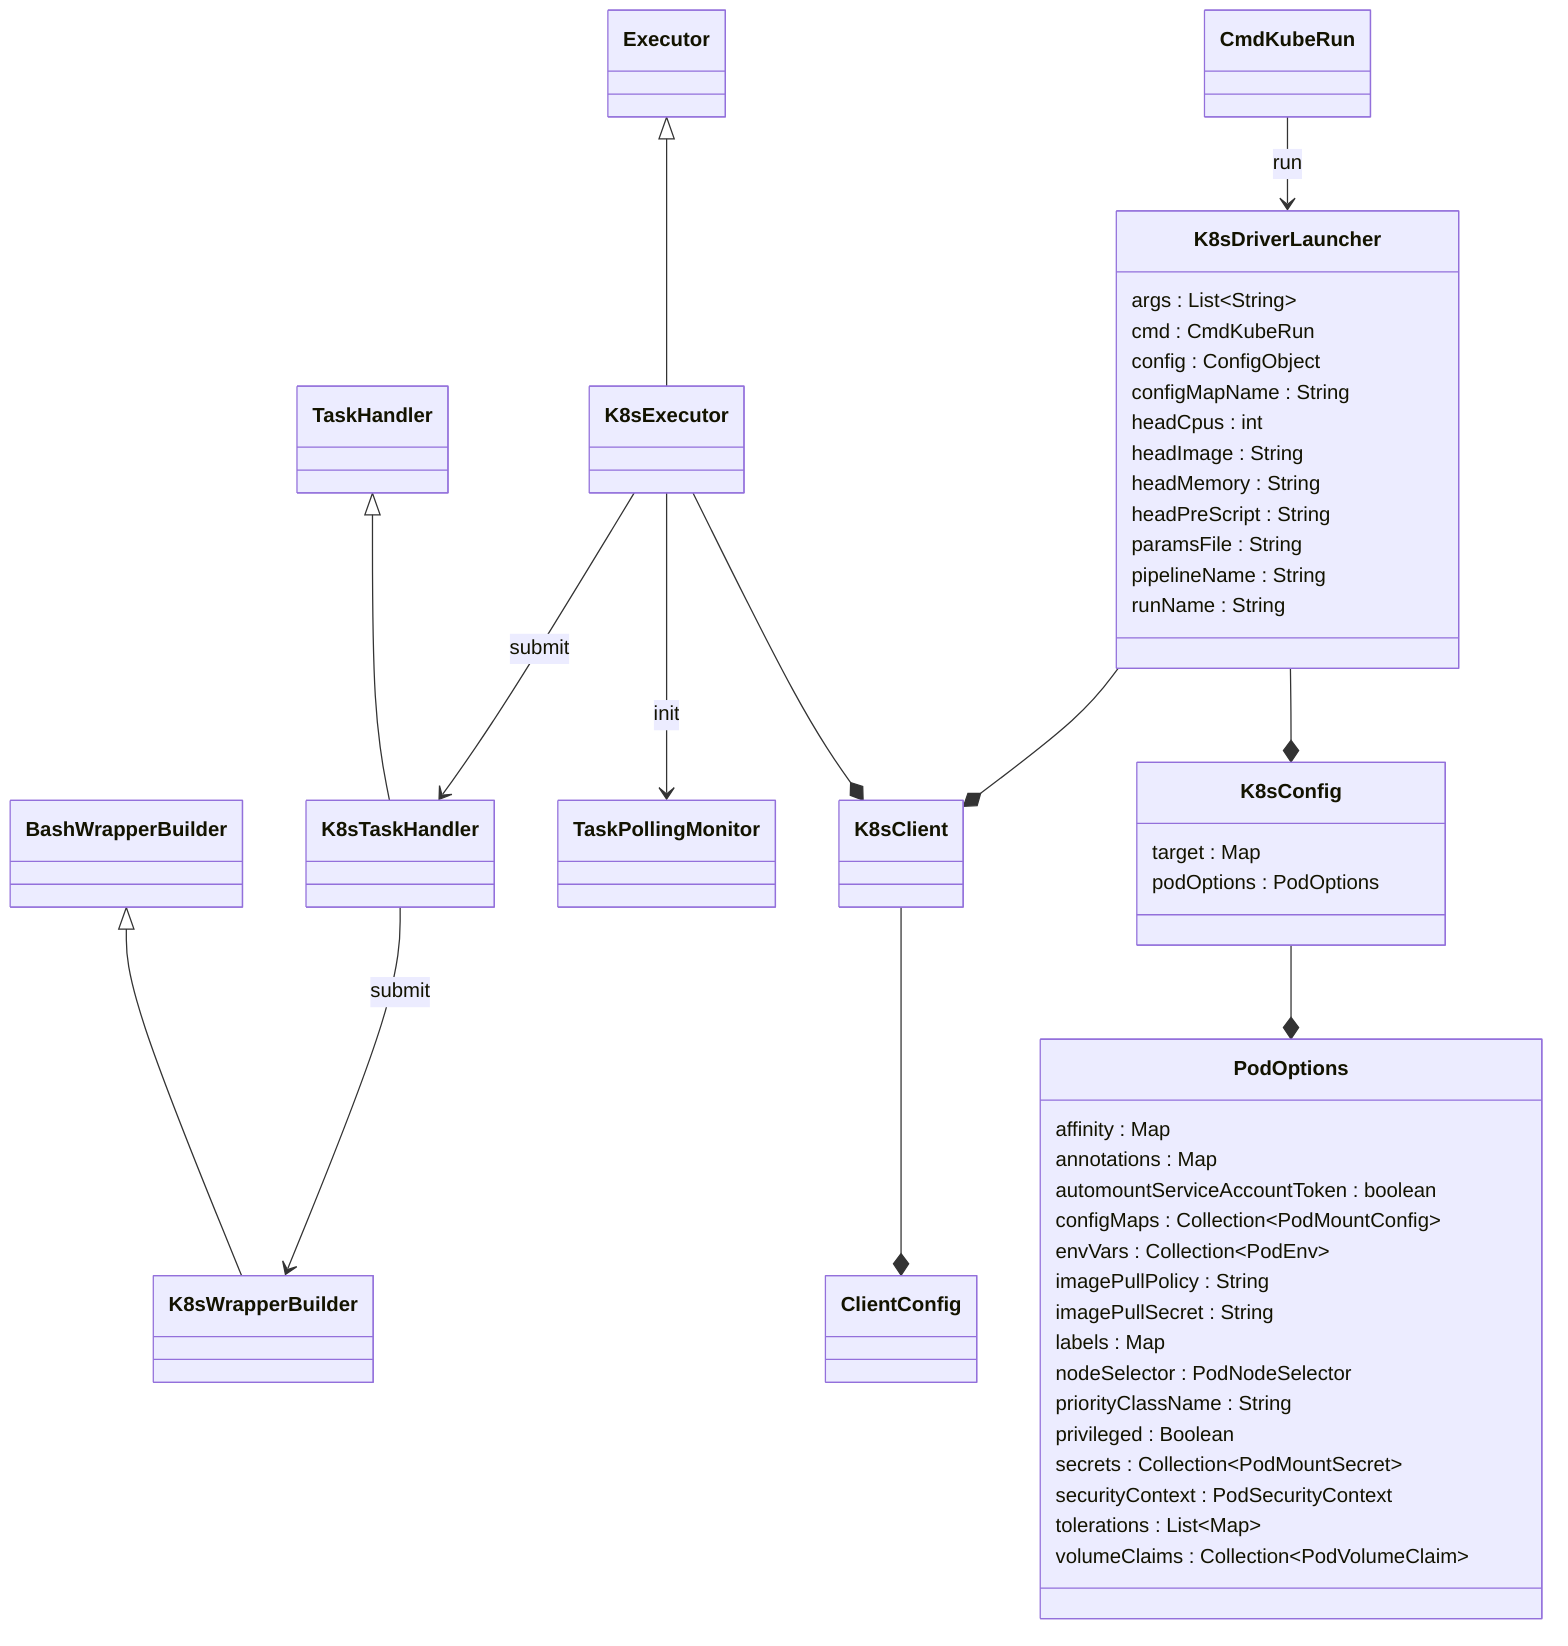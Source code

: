 classDiagram
    %%
    %% nextflow.k8s
    %%
    Executor <|-- K8sExecutor
    TaskHandler <|-- K8sTaskHandler
    BashWrapperBuilder <|-- K8sWrapperBuilder

    K8sExecutor --> TaskPollingMonitor : init
    K8sExecutor --> K8sTaskHandler : submit
    K8sExecutor --* K8sClient
    K8sTaskHandler --> K8sWrapperBuilder : submit

    CmdKubeRun --> K8sDriverLauncher : run

    class K8sDriverLauncher {
        args : List~String~
        cmd : CmdKubeRun
        config : ConfigObject
        configMapName : String
        headCpus : int
        headImage : String
        headMemory : String
        headPreScript : String
        paramsFile : String
        pipelineName : String
        runName : String
    }
    K8sDriverLauncher --* K8sClient
    K8sDriverLauncher --* K8sConfig

    K8sClient --* ClientConfig
    %% ConfigDiscovery --> ClientConfig : discover

    class K8sConfig {
        target : Map
        podOptions : PodOptions
    }
    K8sConfig --* PodOptions

    class PodOptions {
        affinity : Map
        annotations : Map
        automountServiceAccountToken : boolean
        configMaps : Collection~PodMountConfig~
        envVars : Collection~PodEnv~
        imagePullPolicy : String
        imagePullSecret : String
        labels : Map
        nodeSelector : PodNodeSelector
        priorityClassName : String
        privileged : Boolean
        secrets : Collection~PodMountSecret~
        securityContext : PodSecurityContext
        tolerations : List~Map~
        volumeClaims : Collection~PodVolumeClaim~
    }